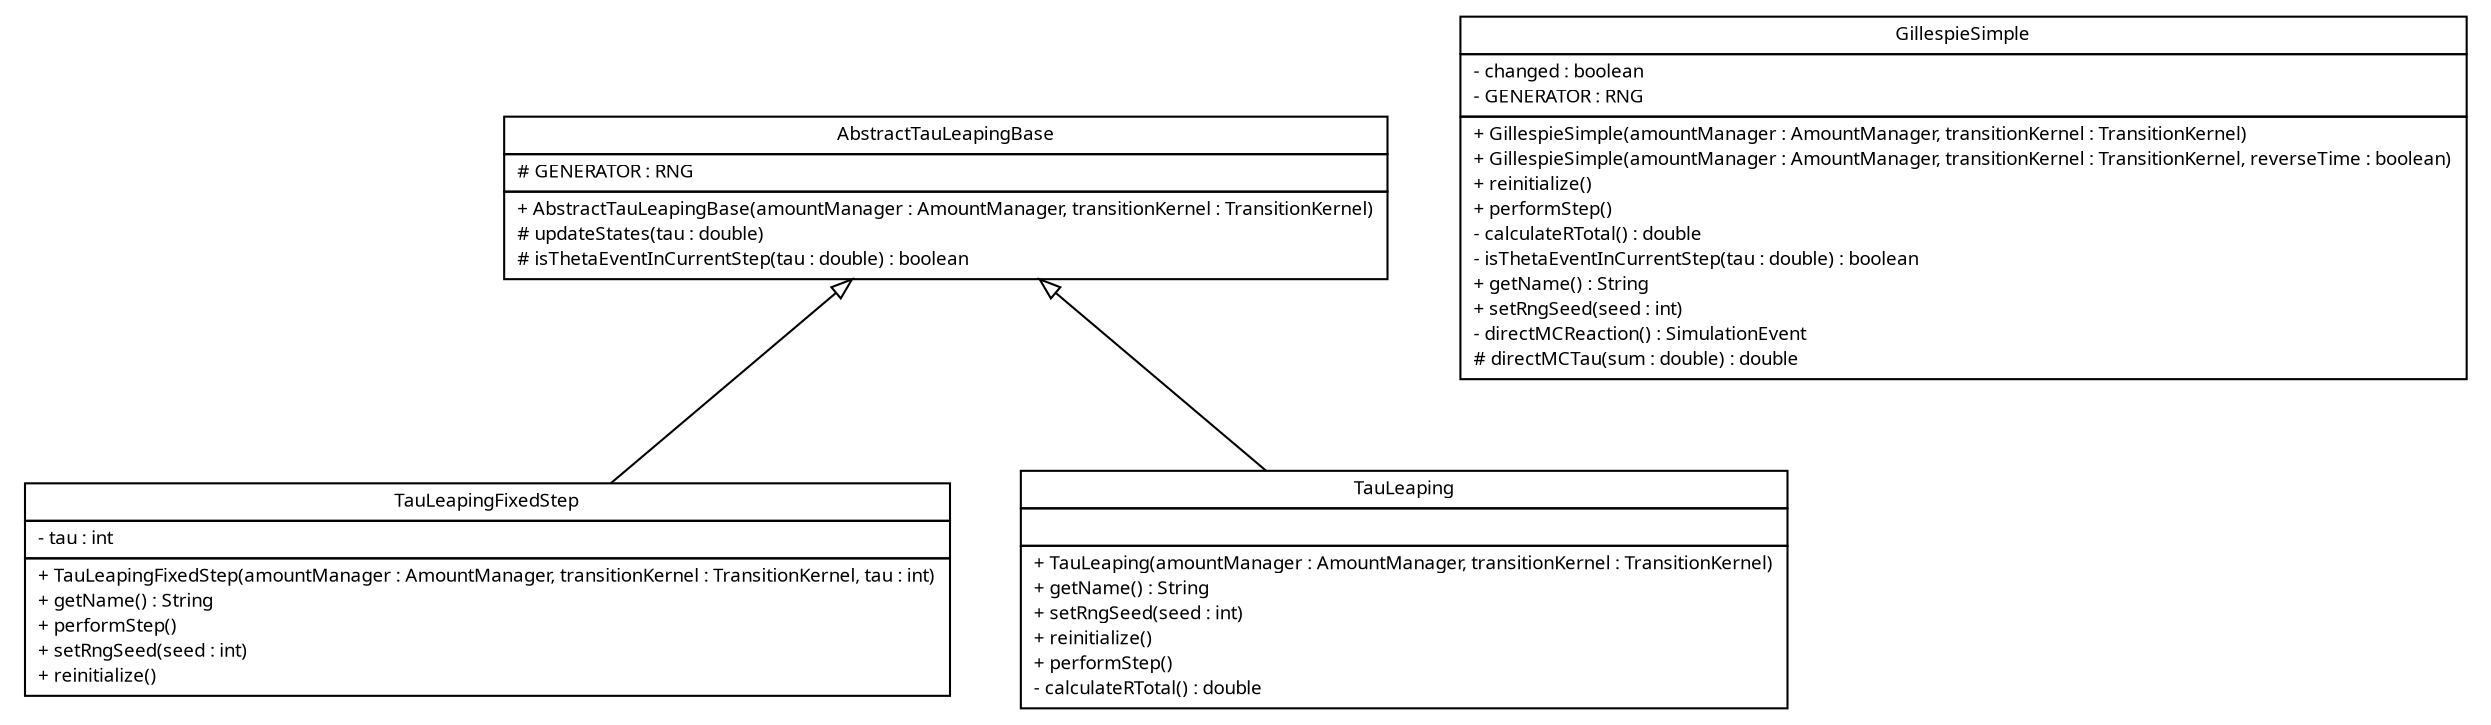 #!/usr/local/bin/dot
#
# Class diagram 
# Generated by UMLGraph version R5_6 (http://www.umlgraph.org/)
#

digraph G {
	edge [fontname="Trebuchet MS",fontsize=10,labelfontname="Trebuchet MS",labelfontsize=10];
	node [fontname="Trebuchet MS",fontsize=10,shape=plaintext];
	nodesep=0.25;
	ranksep=0.5;
	// broadwick.stochastic.algorithms.TauLeapingFixedStep
	c3682 [label=<<table title="broadwick.stochastic.algorithms.TauLeapingFixedStep" border="0" cellborder="1" cellspacing="0" cellpadding="2" port="p" href="./TauLeapingFixedStep.html">
		<tr><td><table border="0" cellspacing="0" cellpadding="1">
<tr><td align="center" balign="center"><font face="Trebuchet MS"> TauLeapingFixedStep </font></td></tr>
		</table></td></tr>
		<tr><td><table border="0" cellspacing="0" cellpadding="1">
<tr><td align="left" balign="left"> - tau : int </td></tr>
		</table></td></tr>
		<tr><td><table border="0" cellspacing="0" cellpadding="1">
<tr><td align="left" balign="left"> + TauLeapingFixedStep(amountManager : AmountManager, transitionKernel : TransitionKernel, tau : int) </td></tr>
<tr><td align="left" balign="left"> + getName() : String </td></tr>
<tr><td align="left" balign="left"> + performStep() </td></tr>
<tr><td align="left" balign="left"> + setRngSeed(seed : int) </td></tr>
<tr><td align="left" balign="left"> + reinitialize() </td></tr>
		</table></td></tr>
		</table>>, URL="./TauLeapingFixedStep.html", fontname="Trebuchet MS", fontcolor="black", fontsize=9.0];
	// broadwick.stochastic.algorithms.TauLeaping
	c3683 [label=<<table title="broadwick.stochastic.algorithms.TauLeaping" border="0" cellborder="1" cellspacing="0" cellpadding="2" port="p" href="./TauLeaping.html">
		<tr><td><table border="0" cellspacing="0" cellpadding="1">
<tr><td align="center" balign="center"><font face="Trebuchet MS"> TauLeaping </font></td></tr>
		</table></td></tr>
		<tr><td><table border="0" cellspacing="0" cellpadding="1">
<tr><td align="left" balign="left">  </td></tr>
		</table></td></tr>
		<tr><td><table border="0" cellspacing="0" cellpadding="1">
<tr><td align="left" balign="left"> + TauLeaping(amountManager : AmountManager, transitionKernel : TransitionKernel) </td></tr>
<tr><td align="left" balign="left"> + getName() : String </td></tr>
<tr><td align="left" balign="left"> + setRngSeed(seed : int) </td></tr>
<tr><td align="left" balign="left"> + reinitialize() </td></tr>
<tr><td align="left" balign="left"> + performStep() </td></tr>
<tr><td align="left" balign="left"> - calculateRTotal() : double </td></tr>
		</table></td></tr>
		</table>>, URL="./TauLeaping.html", fontname="Trebuchet MS", fontcolor="black", fontsize=9.0];
	// broadwick.stochastic.algorithms.GillespieSimple
	c3684 [label=<<table title="broadwick.stochastic.algorithms.GillespieSimple" border="0" cellborder="1" cellspacing="0" cellpadding="2" port="p" href="./GillespieSimple.html">
		<tr><td><table border="0" cellspacing="0" cellpadding="1">
<tr><td align="center" balign="center"><font face="Trebuchet MS"> GillespieSimple </font></td></tr>
		</table></td></tr>
		<tr><td><table border="0" cellspacing="0" cellpadding="1">
<tr><td align="left" balign="left"> - changed : boolean </td></tr>
<tr><td align="left" balign="left"> - GENERATOR : RNG </td></tr>
		</table></td></tr>
		<tr><td><table border="0" cellspacing="0" cellpadding="1">
<tr><td align="left" balign="left"> + GillespieSimple(amountManager : AmountManager, transitionKernel : TransitionKernel) </td></tr>
<tr><td align="left" balign="left"> + GillespieSimple(amountManager : AmountManager, transitionKernel : TransitionKernel, reverseTime : boolean) </td></tr>
<tr><td align="left" balign="left"> + reinitialize() </td></tr>
<tr><td align="left" balign="left"> + performStep() </td></tr>
<tr><td align="left" balign="left"> - calculateRTotal() : double </td></tr>
<tr><td align="left" balign="left"> - isThetaEventInCurrentStep(tau : double) : boolean </td></tr>
<tr><td align="left" balign="left"> + getName() : String </td></tr>
<tr><td align="left" balign="left"> + setRngSeed(seed : int) </td></tr>
<tr><td align="left" balign="left"> - directMCReaction() : SimulationEvent </td></tr>
<tr><td align="left" balign="left"> # directMCTau(sum : double) : double </td></tr>
		</table></td></tr>
		</table>>, URL="./GillespieSimple.html", fontname="Trebuchet MS", fontcolor="black", fontsize=9.0];
	// broadwick.stochastic.algorithms.AbstractTauLeapingBase
	c3685 [label=<<table title="broadwick.stochastic.algorithms.AbstractTauLeapingBase" border="0" cellborder="1" cellspacing="0" cellpadding="2" port="p" href="./AbstractTauLeapingBase.html">
		<tr><td><table border="0" cellspacing="0" cellpadding="1">
<tr><td align="center" balign="center"><font face="Trebuchet MS"> AbstractTauLeapingBase </font></td></tr>
		</table></td></tr>
		<tr><td><table border="0" cellspacing="0" cellpadding="1">
<tr><td align="left" balign="left"> # GENERATOR : RNG </td></tr>
		</table></td></tr>
		<tr><td><table border="0" cellspacing="0" cellpadding="1">
<tr><td align="left" balign="left"> + AbstractTauLeapingBase(amountManager : AmountManager, transitionKernel : TransitionKernel) </td></tr>
<tr><td align="left" balign="left"> # updateStates(tau : double) </td></tr>
<tr><td align="left" balign="left"> # isThetaEventInCurrentStep(tau : double) : boolean </td></tr>
		</table></td></tr>
		</table>>, URL="./AbstractTauLeapingBase.html", fontname="Trebuchet MS", fontcolor="black", fontsize=9.0];
	//broadwick.stochastic.algorithms.TauLeapingFixedStep extends broadwick.stochastic.algorithms.AbstractTauLeapingBase
	c3685:p -> c3682:p [dir=back,arrowtail=empty];
	//broadwick.stochastic.algorithms.TauLeaping extends broadwick.stochastic.algorithms.AbstractTauLeapingBase
	c3685:p -> c3683:p [dir=back,arrowtail=empty];
}

